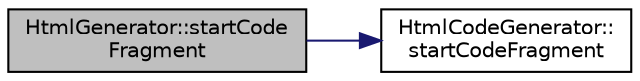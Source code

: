 digraph "HtmlGenerator::startCodeFragment"
{
 // LATEX_PDF_SIZE
  edge [fontname="Helvetica",fontsize="10",labelfontname="Helvetica",labelfontsize="10"];
  node [fontname="Helvetica",fontsize="10",shape=record];
  rankdir="LR";
  Node1 [label="HtmlGenerator::startCode\lFragment",height=0.2,width=0.4,color="black", fillcolor="grey75", style="filled", fontcolor="black",tooltip=" "];
  Node1 -> Node2 [color="midnightblue",fontsize="10",style="solid",fontname="Helvetica"];
  Node2 [label="HtmlCodeGenerator::\lstartCodeFragment",height=0.2,width=0.4,color="black", fillcolor="white", style="filled",URL="$classHtmlCodeGenerator.html#a4b6daa1fd74c7b0840c8e19ca9b74af9",tooltip=" "];
}
